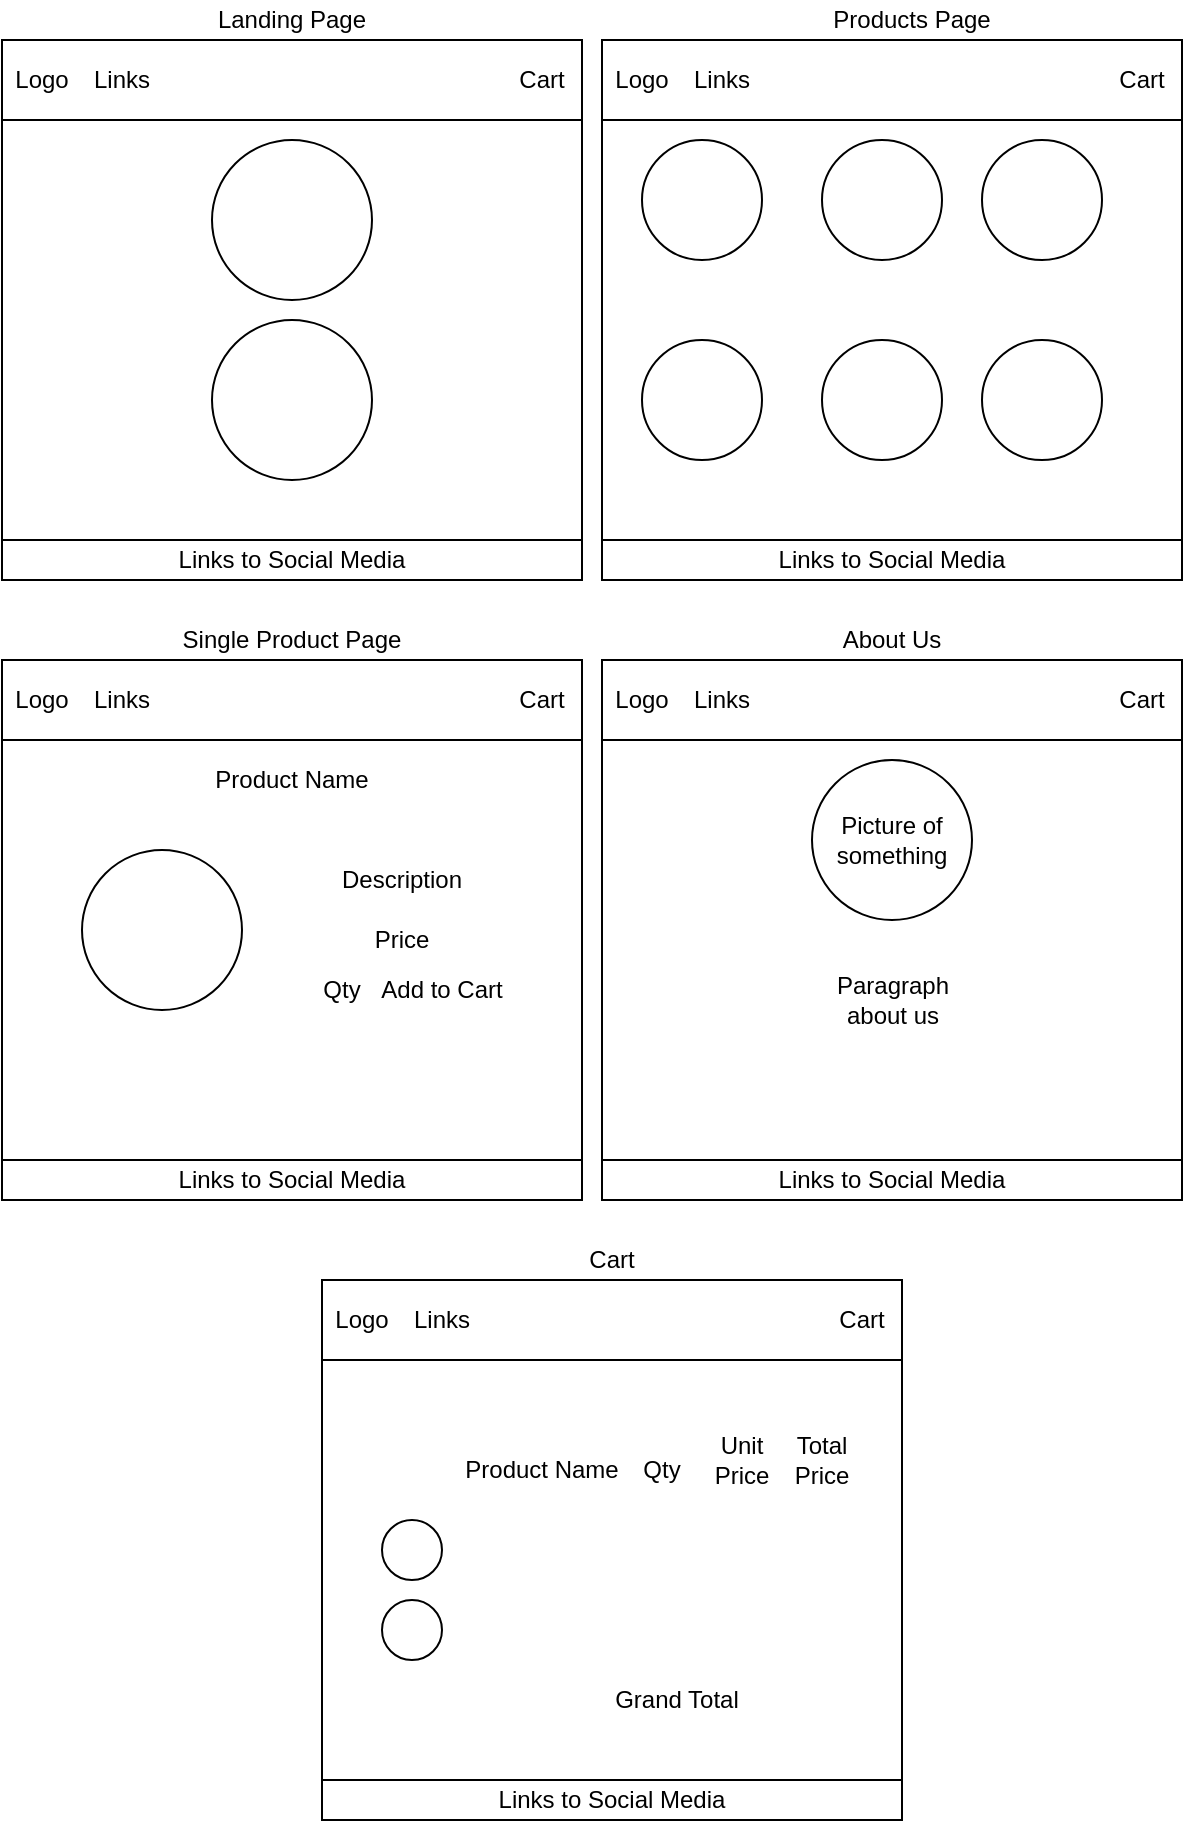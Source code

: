 <mxfile version="14.6.9" type="device"><diagram id="eUoVfXX18oL7MQRKpeoX" name="Page-1"><mxGraphModel dx="914" dy="762" grid="1" gridSize="10" guides="1" tooltips="1" connect="1" arrows="1" fold="1" page="1" pageScale="1" pageWidth="850" pageHeight="1100" math="0" shadow="0"><root><mxCell id="0"/><mxCell id="1" parent="0"/><mxCell id="riGdhMjg0ja_ZqvzdREi-12" value="" style="group" vertex="1" connectable="0" parent="1"><mxGeometry x="10" y="10" width="290" height="290" as="geometry"/></mxCell><mxCell id="riGdhMjg0ja_ZqvzdREi-6" value="Landing Page" style="text;html=1;strokeColor=none;fillColor=none;align=center;verticalAlign=middle;whiteSpace=wrap;rounded=0;" vertex="1" parent="riGdhMjg0ja_ZqvzdREi-12"><mxGeometry x="100" width="90" height="20" as="geometry"/></mxCell><mxCell id="riGdhMjg0ja_ZqvzdREi-11" value="" style="group" vertex="1" connectable="0" parent="riGdhMjg0ja_ZqvzdREi-12"><mxGeometry y="20" width="290" height="270" as="geometry"/></mxCell><mxCell id="riGdhMjg0ja_ZqvzdREi-1" value="" style="rounded=0;whiteSpace=wrap;html=1;" vertex="1" parent="riGdhMjg0ja_ZqvzdREi-11"><mxGeometry width="290" height="270" as="geometry"/></mxCell><mxCell id="riGdhMjg0ja_ZqvzdREi-2" value="" style="rounded=0;whiteSpace=wrap;html=1;" vertex="1" parent="riGdhMjg0ja_ZqvzdREi-11"><mxGeometry width="290" height="40" as="geometry"/></mxCell><mxCell id="riGdhMjg0ja_ZqvzdREi-3" value="Logo" style="text;html=1;strokeColor=none;fillColor=none;align=center;verticalAlign=middle;whiteSpace=wrap;rounded=0;" vertex="1" parent="riGdhMjg0ja_ZqvzdREi-11"><mxGeometry y="10" width="40" height="20" as="geometry"/></mxCell><mxCell id="riGdhMjg0ja_ZqvzdREi-4" value="Links" style="text;html=1;strokeColor=none;fillColor=none;align=center;verticalAlign=middle;whiteSpace=wrap;rounded=0;" vertex="1" parent="riGdhMjg0ja_ZqvzdREi-11"><mxGeometry x="40" y="10" width="40" height="20" as="geometry"/></mxCell><mxCell id="riGdhMjg0ja_ZqvzdREi-5" value="Cart" style="text;html=1;strokeColor=none;fillColor=none;align=center;verticalAlign=middle;whiteSpace=wrap;rounded=0;" vertex="1" parent="riGdhMjg0ja_ZqvzdREi-11"><mxGeometry x="250" y="10" width="40" height="20" as="geometry"/></mxCell><mxCell id="riGdhMjg0ja_ZqvzdREi-7" value="" style="ellipse;whiteSpace=wrap;html=1;aspect=fixed;" vertex="1" parent="riGdhMjg0ja_ZqvzdREi-11"><mxGeometry x="105" y="50" width="80" height="80" as="geometry"/></mxCell><mxCell id="riGdhMjg0ja_ZqvzdREi-8" value="" style="ellipse;whiteSpace=wrap;html=1;aspect=fixed;" vertex="1" parent="riGdhMjg0ja_ZqvzdREi-11"><mxGeometry x="105" y="140" width="80" height="80" as="geometry"/></mxCell><mxCell id="riGdhMjg0ja_ZqvzdREi-9" value="" style="rounded=0;whiteSpace=wrap;html=1;" vertex="1" parent="riGdhMjg0ja_ZqvzdREi-11"><mxGeometry y="250" width="290" height="20" as="geometry"/></mxCell><mxCell id="riGdhMjg0ja_ZqvzdREi-10" value="Links to Social Media" style="text;html=1;strokeColor=none;fillColor=none;align=center;verticalAlign=middle;whiteSpace=wrap;rounded=0;" vertex="1" parent="riGdhMjg0ja_ZqvzdREi-11"><mxGeometry x="70" y="250" width="150" height="20" as="geometry"/></mxCell><mxCell id="riGdhMjg0ja_ZqvzdREi-30" value="" style="group" vertex="1" connectable="0" parent="1"><mxGeometry x="310" y="10" width="290" height="290" as="geometry"/></mxCell><mxCell id="riGdhMjg0ja_ZqvzdREi-14" value="Products Page" style="text;html=1;strokeColor=none;fillColor=none;align=center;verticalAlign=middle;whiteSpace=wrap;rounded=0;" vertex="1" parent="riGdhMjg0ja_ZqvzdREi-30"><mxGeometry x="110" width="90" height="20" as="geometry"/></mxCell><mxCell id="riGdhMjg0ja_ZqvzdREi-15" value="" style="group" vertex="1" connectable="0" parent="riGdhMjg0ja_ZqvzdREi-30"><mxGeometry y="20" width="290" height="270" as="geometry"/></mxCell><mxCell id="riGdhMjg0ja_ZqvzdREi-16" value="" style="rounded=0;whiteSpace=wrap;html=1;" vertex="1" parent="riGdhMjg0ja_ZqvzdREi-15"><mxGeometry width="290" height="270" as="geometry"/></mxCell><mxCell id="riGdhMjg0ja_ZqvzdREi-17" value="" style="rounded=0;whiteSpace=wrap;html=1;" vertex="1" parent="riGdhMjg0ja_ZqvzdREi-15"><mxGeometry width="290" height="40" as="geometry"/></mxCell><mxCell id="riGdhMjg0ja_ZqvzdREi-18" value="Logo" style="text;html=1;strokeColor=none;fillColor=none;align=center;verticalAlign=middle;whiteSpace=wrap;rounded=0;" vertex="1" parent="riGdhMjg0ja_ZqvzdREi-15"><mxGeometry y="10" width="40" height="20" as="geometry"/></mxCell><mxCell id="riGdhMjg0ja_ZqvzdREi-19" value="Links" style="text;html=1;strokeColor=none;fillColor=none;align=center;verticalAlign=middle;whiteSpace=wrap;rounded=0;" vertex="1" parent="riGdhMjg0ja_ZqvzdREi-15"><mxGeometry x="40" y="10" width="40" height="20" as="geometry"/></mxCell><mxCell id="riGdhMjg0ja_ZqvzdREi-20" value="Cart" style="text;html=1;strokeColor=none;fillColor=none;align=center;verticalAlign=middle;whiteSpace=wrap;rounded=0;" vertex="1" parent="riGdhMjg0ja_ZqvzdREi-15"><mxGeometry x="250" y="10" width="40" height="20" as="geometry"/></mxCell><mxCell id="riGdhMjg0ja_ZqvzdREi-21" value="" style="ellipse;whiteSpace=wrap;html=1;aspect=fixed;" vertex="1" parent="riGdhMjg0ja_ZqvzdREi-15"><mxGeometry x="20" y="50" width="60" height="60" as="geometry"/></mxCell><mxCell id="riGdhMjg0ja_ZqvzdREi-22" value="" style="ellipse;whiteSpace=wrap;html=1;aspect=fixed;" vertex="1" parent="riGdhMjg0ja_ZqvzdREi-15"><mxGeometry x="110" y="50" width="60" height="60" as="geometry"/></mxCell><mxCell id="riGdhMjg0ja_ZqvzdREi-23" value="" style="rounded=0;whiteSpace=wrap;html=1;" vertex="1" parent="riGdhMjg0ja_ZqvzdREi-15"><mxGeometry y="250" width="290" height="20" as="geometry"/></mxCell><mxCell id="riGdhMjg0ja_ZqvzdREi-24" value="Links to Social Media" style="text;html=1;strokeColor=none;fillColor=none;align=center;verticalAlign=middle;whiteSpace=wrap;rounded=0;" vertex="1" parent="riGdhMjg0ja_ZqvzdREi-15"><mxGeometry x="70" y="250" width="150" height="20" as="geometry"/></mxCell><mxCell id="riGdhMjg0ja_ZqvzdREi-28" value="" style="ellipse;whiteSpace=wrap;html=1;aspect=fixed;" vertex="1" parent="riGdhMjg0ja_ZqvzdREi-15"><mxGeometry x="190" y="50" width="60" height="60" as="geometry"/></mxCell><mxCell id="riGdhMjg0ja_ZqvzdREi-27" value="" style="ellipse;whiteSpace=wrap;html=1;aspect=fixed;" vertex="1" parent="riGdhMjg0ja_ZqvzdREi-15"><mxGeometry x="20" y="150" width="60" height="60" as="geometry"/></mxCell><mxCell id="riGdhMjg0ja_ZqvzdREi-26" value="" style="ellipse;whiteSpace=wrap;html=1;aspect=fixed;" vertex="1" parent="riGdhMjg0ja_ZqvzdREi-15"><mxGeometry x="110" y="150" width="60" height="60" as="geometry"/></mxCell><mxCell id="riGdhMjg0ja_ZqvzdREi-25" value="" style="ellipse;whiteSpace=wrap;html=1;aspect=fixed;" vertex="1" parent="riGdhMjg0ja_ZqvzdREi-15"><mxGeometry x="190" y="150" width="60" height="60" as="geometry"/></mxCell><mxCell id="riGdhMjg0ja_ZqvzdREi-31" value="" style="group" vertex="1" connectable="0" parent="1"><mxGeometry x="10" y="320" width="290" height="290" as="geometry"/></mxCell><mxCell id="riGdhMjg0ja_ZqvzdREi-32" value="Single Product Page" style="text;html=1;strokeColor=none;fillColor=none;align=center;verticalAlign=middle;whiteSpace=wrap;rounded=0;" vertex="1" parent="riGdhMjg0ja_ZqvzdREi-31"><mxGeometry x="80" width="130" height="20" as="geometry"/></mxCell><mxCell id="riGdhMjg0ja_ZqvzdREi-34" value="" style="rounded=0;whiteSpace=wrap;html=1;" vertex="1" parent="riGdhMjg0ja_ZqvzdREi-31"><mxGeometry y="20" width="290" height="270" as="geometry"/></mxCell><mxCell id="riGdhMjg0ja_ZqvzdREi-35" value="" style="rounded=0;whiteSpace=wrap;html=1;" vertex="1" parent="riGdhMjg0ja_ZqvzdREi-31"><mxGeometry y="20" width="290" height="40" as="geometry"/></mxCell><mxCell id="riGdhMjg0ja_ZqvzdREi-36" value="Logo" style="text;html=1;strokeColor=none;fillColor=none;align=center;verticalAlign=middle;whiteSpace=wrap;rounded=0;" vertex="1" parent="riGdhMjg0ja_ZqvzdREi-31"><mxGeometry y="30" width="40" height="20" as="geometry"/></mxCell><mxCell id="riGdhMjg0ja_ZqvzdREi-37" value="Links" style="text;html=1;strokeColor=none;fillColor=none;align=center;verticalAlign=middle;whiteSpace=wrap;rounded=0;" vertex="1" parent="riGdhMjg0ja_ZqvzdREi-31"><mxGeometry x="40" y="30" width="40" height="20" as="geometry"/></mxCell><mxCell id="riGdhMjg0ja_ZqvzdREi-38" value="Cart" style="text;html=1;strokeColor=none;fillColor=none;align=center;verticalAlign=middle;whiteSpace=wrap;rounded=0;" vertex="1" parent="riGdhMjg0ja_ZqvzdREi-31"><mxGeometry x="250" y="30" width="40" height="20" as="geometry"/></mxCell><mxCell id="riGdhMjg0ja_ZqvzdREi-39" value="" style="ellipse;whiteSpace=wrap;html=1;aspect=fixed;" vertex="1" parent="riGdhMjg0ja_ZqvzdREi-31"><mxGeometry x="40" y="115" width="80" height="80" as="geometry"/></mxCell><mxCell id="riGdhMjg0ja_ZqvzdREi-41" value="" style="rounded=0;whiteSpace=wrap;html=1;" vertex="1" parent="riGdhMjg0ja_ZqvzdREi-31"><mxGeometry y="270" width="290" height="20" as="geometry"/></mxCell><mxCell id="riGdhMjg0ja_ZqvzdREi-42" value="Links to Social Media" style="text;html=1;strokeColor=none;fillColor=none;align=center;verticalAlign=middle;whiteSpace=wrap;rounded=0;" vertex="1" parent="riGdhMjg0ja_ZqvzdREi-31"><mxGeometry x="70" y="270" width="150" height="20" as="geometry"/></mxCell><mxCell id="riGdhMjg0ja_ZqvzdREi-43" value="Product Name" style="text;html=1;strokeColor=none;fillColor=none;align=center;verticalAlign=middle;whiteSpace=wrap;rounded=0;" vertex="1" parent="riGdhMjg0ja_ZqvzdREi-31"><mxGeometry x="100" y="70" width="90" height="20" as="geometry"/></mxCell><mxCell id="riGdhMjg0ja_ZqvzdREi-44" value="Description" style="text;html=1;strokeColor=none;fillColor=none;align=center;verticalAlign=middle;whiteSpace=wrap;rounded=0;" vertex="1" parent="riGdhMjg0ja_ZqvzdREi-31"><mxGeometry x="160" y="120" width="80" height="20" as="geometry"/></mxCell><mxCell id="riGdhMjg0ja_ZqvzdREi-46" value="Price" style="text;html=1;strokeColor=none;fillColor=none;align=center;verticalAlign=middle;whiteSpace=wrap;rounded=0;" vertex="1" parent="riGdhMjg0ja_ZqvzdREi-31"><mxGeometry x="180" y="150" width="40" height="20" as="geometry"/></mxCell><mxCell id="riGdhMjg0ja_ZqvzdREi-47" value="Qty" style="text;html=1;strokeColor=none;fillColor=none;align=center;verticalAlign=middle;whiteSpace=wrap;rounded=0;" vertex="1" parent="riGdhMjg0ja_ZqvzdREi-31"><mxGeometry x="150" y="175" width="40" height="20" as="geometry"/></mxCell><mxCell id="riGdhMjg0ja_ZqvzdREi-48" value="Add to Cart" style="text;html=1;strokeColor=none;fillColor=none;align=center;verticalAlign=middle;whiteSpace=wrap;rounded=0;" vertex="1" parent="riGdhMjg0ja_ZqvzdREi-31"><mxGeometry x="180" y="175" width="80" height="20" as="geometry"/></mxCell><mxCell id="riGdhMjg0ja_ZqvzdREi-50" value="" style="group" vertex="1" connectable="0" parent="1"><mxGeometry x="310" y="320" width="290" height="290" as="geometry"/></mxCell><mxCell id="riGdhMjg0ja_ZqvzdREi-51" value="About Us" style="text;html=1;strokeColor=none;fillColor=none;align=center;verticalAlign=middle;whiteSpace=wrap;rounded=0;" vertex="1" parent="riGdhMjg0ja_ZqvzdREi-50"><mxGeometry x="100" width="90" height="20" as="geometry"/></mxCell><mxCell id="riGdhMjg0ja_ZqvzdREi-52" value="" style="group" vertex="1" connectable="0" parent="riGdhMjg0ja_ZqvzdREi-50"><mxGeometry y="20" width="290" height="270" as="geometry"/></mxCell><mxCell id="riGdhMjg0ja_ZqvzdREi-53" value="" style="rounded=0;whiteSpace=wrap;html=1;" vertex="1" parent="riGdhMjg0ja_ZqvzdREi-52"><mxGeometry width="290" height="270" as="geometry"/></mxCell><mxCell id="riGdhMjg0ja_ZqvzdREi-54" value="" style="rounded=0;whiteSpace=wrap;html=1;" vertex="1" parent="riGdhMjg0ja_ZqvzdREi-52"><mxGeometry width="290" height="40" as="geometry"/></mxCell><mxCell id="riGdhMjg0ja_ZqvzdREi-55" value="Logo" style="text;html=1;strokeColor=none;fillColor=none;align=center;verticalAlign=middle;whiteSpace=wrap;rounded=0;" vertex="1" parent="riGdhMjg0ja_ZqvzdREi-52"><mxGeometry y="10" width="40" height="20" as="geometry"/></mxCell><mxCell id="riGdhMjg0ja_ZqvzdREi-56" value="Links" style="text;html=1;strokeColor=none;fillColor=none;align=center;verticalAlign=middle;whiteSpace=wrap;rounded=0;" vertex="1" parent="riGdhMjg0ja_ZqvzdREi-52"><mxGeometry x="40" y="10" width="40" height="20" as="geometry"/></mxCell><mxCell id="riGdhMjg0ja_ZqvzdREi-57" value="Cart" style="text;html=1;strokeColor=none;fillColor=none;align=center;verticalAlign=middle;whiteSpace=wrap;rounded=0;" vertex="1" parent="riGdhMjg0ja_ZqvzdREi-52"><mxGeometry x="250" y="10" width="40" height="20" as="geometry"/></mxCell><mxCell id="riGdhMjg0ja_ZqvzdREi-58" value="Picture of something" style="ellipse;whiteSpace=wrap;html=1;aspect=fixed;" vertex="1" parent="riGdhMjg0ja_ZqvzdREi-52"><mxGeometry x="105" y="50" width="80" height="80" as="geometry"/></mxCell><mxCell id="riGdhMjg0ja_ZqvzdREi-60" value="" style="rounded=0;whiteSpace=wrap;html=1;" vertex="1" parent="riGdhMjg0ja_ZqvzdREi-52"><mxGeometry y="250" width="290" height="20" as="geometry"/></mxCell><mxCell id="riGdhMjg0ja_ZqvzdREi-61" value="Links to Social Media" style="text;html=1;strokeColor=none;fillColor=none;align=center;verticalAlign=middle;whiteSpace=wrap;rounded=0;" vertex="1" parent="riGdhMjg0ja_ZqvzdREi-52"><mxGeometry x="70" y="250" width="150" height="20" as="geometry"/></mxCell><mxCell id="riGdhMjg0ja_ZqvzdREi-62" value="Paragraph about us" style="text;html=1;strokeColor=none;fillColor=none;align=center;verticalAlign=middle;whiteSpace=wrap;rounded=0;" vertex="1" parent="riGdhMjg0ja_ZqvzdREi-52"><mxGeometry x="107.5" y="140" width="75" height="60" as="geometry"/></mxCell><mxCell id="riGdhMjg0ja_ZqvzdREi-63" value="" style="group" vertex="1" connectable="0" parent="1"><mxGeometry x="170" y="630" width="290" height="290" as="geometry"/></mxCell><mxCell id="riGdhMjg0ja_ZqvzdREi-64" value="Cart" style="text;html=1;strokeColor=none;fillColor=none;align=center;verticalAlign=middle;whiteSpace=wrap;rounded=0;" vertex="1" parent="riGdhMjg0ja_ZqvzdREi-63"><mxGeometry x="100" width="90" height="20" as="geometry"/></mxCell><mxCell id="riGdhMjg0ja_ZqvzdREi-66" value="" style="rounded=0;whiteSpace=wrap;html=1;" vertex="1" parent="riGdhMjg0ja_ZqvzdREi-63"><mxGeometry y="20" width="290" height="270" as="geometry"/></mxCell><mxCell id="riGdhMjg0ja_ZqvzdREi-67" value="" style="rounded=0;whiteSpace=wrap;html=1;" vertex="1" parent="riGdhMjg0ja_ZqvzdREi-63"><mxGeometry y="20" width="290" height="40" as="geometry"/></mxCell><mxCell id="riGdhMjg0ja_ZqvzdREi-68" value="Logo" style="text;html=1;strokeColor=none;fillColor=none;align=center;verticalAlign=middle;whiteSpace=wrap;rounded=0;" vertex="1" parent="riGdhMjg0ja_ZqvzdREi-63"><mxGeometry y="30" width="40" height="20" as="geometry"/></mxCell><mxCell id="riGdhMjg0ja_ZqvzdREi-69" value="Links" style="text;html=1;strokeColor=none;fillColor=none;align=center;verticalAlign=middle;whiteSpace=wrap;rounded=0;" vertex="1" parent="riGdhMjg0ja_ZqvzdREi-63"><mxGeometry x="40" y="30" width="40" height="20" as="geometry"/></mxCell><mxCell id="riGdhMjg0ja_ZqvzdREi-70" value="Cart" style="text;html=1;strokeColor=none;fillColor=none;align=center;verticalAlign=middle;whiteSpace=wrap;rounded=0;" vertex="1" parent="riGdhMjg0ja_ZqvzdREi-63"><mxGeometry x="250" y="30" width="40" height="20" as="geometry"/></mxCell><mxCell id="riGdhMjg0ja_ZqvzdREi-73" value="" style="rounded=0;whiteSpace=wrap;html=1;" vertex="1" parent="riGdhMjg0ja_ZqvzdREi-63"><mxGeometry y="270" width="290" height="20" as="geometry"/></mxCell><mxCell id="riGdhMjg0ja_ZqvzdREi-74" value="Links to Social Media" style="text;html=1;strokeColor=none;fillColor=none;align=center;verticalAlign=middle;whiteSpace=wrap;rounded=0;" vertex="1" parent="riGdhMjg0ja_ZqvzdREi-63"><mxGeometry x="70" y="270" width="150" height="20" as="geometry"/></mxCell><mxCell id="riGdhMjg0ja_ZqvzdREi-75" value="" style="ellipse;whiteSpace=wrap;html=1;aspect=fixed;" vertex="1" parent="riGdhMjg0ja_ZqvzdREi-63"><mxGeometry x="30" y="140" width="30" height="30" as="geometry"/></mxCell><mxCell id="riGdhMjg0ja_ZqvzdREi-76" value="" style="ellipse;whiteSpace=wrap;html=1;aspect=fixed;" vertex="1" parent="riGdhMjg0ja_ZqvzdREi-63"><mxGeometry x="30" y="180" width="30" height="30" as="geometry"/></mxCell><mxCell id="riGdhMjg0ja_ZqvzdREi-77" value="Product Name" style="text;html=1;strokeColor=none;fillColor=none;align=center;verticalAlign=middle;whiteSpace=wrap;rounded=0;" vertex="1" parent="riGdhMjg0ja_ZqvzdREi-63"><mxGeometry x="60" y="105" width="100" height="20" as="geometry"/></mxCell><mxCell id="riGdhMjg0ja_ZqvzdREi-78" value="Qty" style="text;html=1;strokeColor=none;fillColor=none;align=center;verticalAlign=middle;whiteSpace=wrap;rounded=0;" vertex="1" parent="riGdhMjg0ja_ZqvzdREi-63"><mxGeometry x="150" y="105" width="40" height="20" as="geometry"/></mxCell><mxCell id="riGdhMjg0ja_ZqvzdREi-79" value="Unit Price" style="text;html=1;strokeColor=none;fillColor=none;align=center;verticalAlign=middle;whiteSpace=wrap;rounded=0;" vertex="1" parent="riGdhMjg0ja_ZqvzdREi-63"><mxGeometry x="190" y="95" width="40" height="30" as="geometry"/></mxCell><mxCell id="riGdhMjg0ja_ZqvzdREi-80" value="Total Price" style="text;html=1;strokeColor=none;fillColor=none;align=center;verticalAlign=middle;whiteSpace=wrap;rounded=0;" vertex="1" parent="riGdhMjg0ja_ZqvzdREi-63"><mxGeometry x="230" y="95" width="40" height="30" as="geometry"/></mxCell><mxCell id="riGdhMjg0ja_ZqvzdREi-81" value="Grand Total" style="text;html=1;strokeColor=none;fillColor=none;align=center;verticalAlign=middle;whiteSpace=wrap;rounded=0;" vertex="1" parent="riGdhMjg0ja_ZqvzdREi-63"><mxGeometry x="135" y="220" width="85" height="20" as="geometry"/></mxCell></root></mxGraphModel></diagram></mxfile>